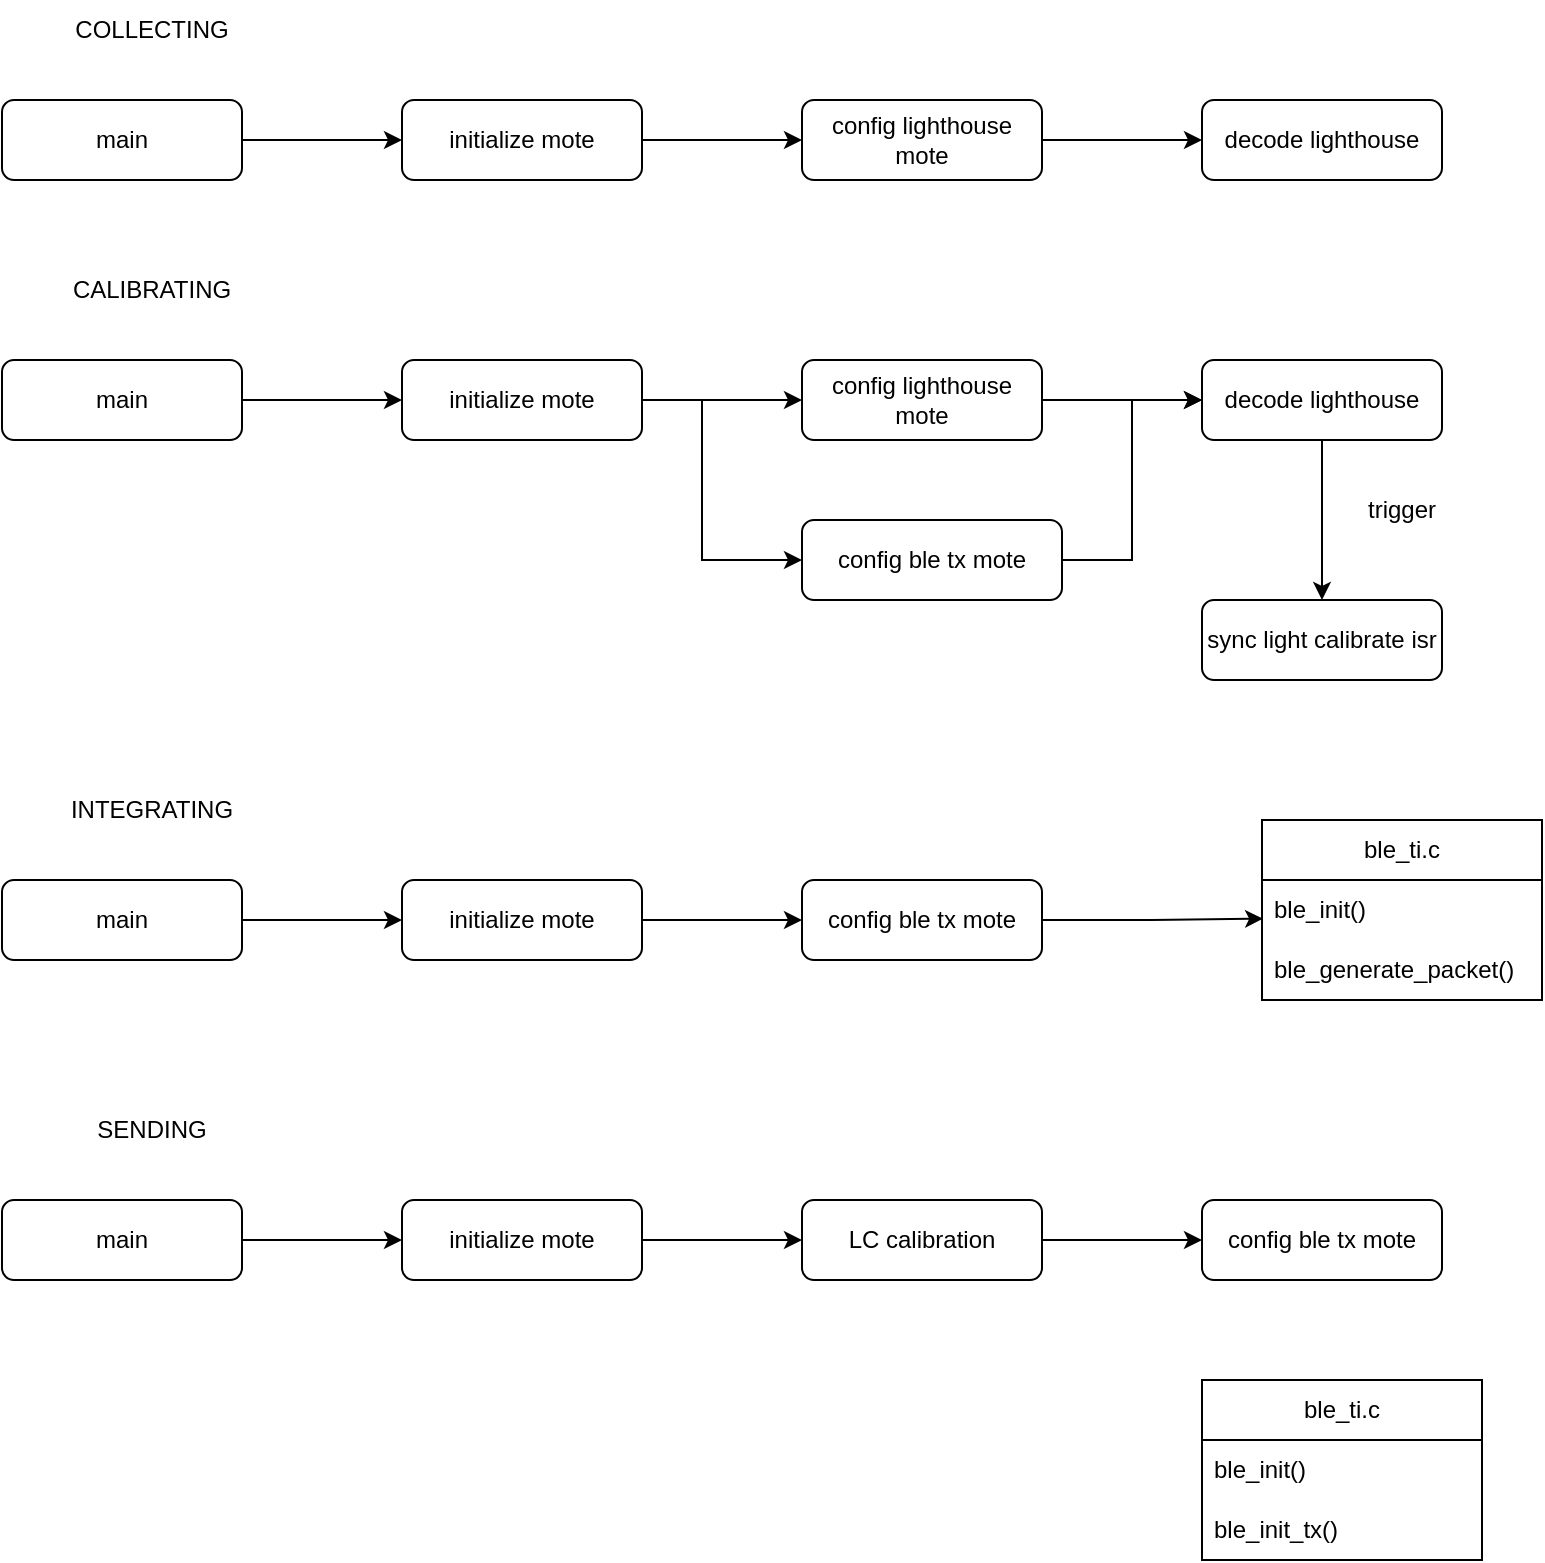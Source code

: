<mxfile version="24.8.4">
  <diagram id="C5RBs43oDa-KdzZeNtuy" name="Page-1">
    <mxGraphModel dx="1748" dy="1231" grid="1" gridSize="10" guides="1" tooltips="1" connect="1" arrows="1" fold="1" page="1" pageScale="1" pageWidth="827" pageHeight="1169" math="0" shadow="0">
      <root>
        <mxCell id="WIyWlLk6GJQsqaUBKTNV-0" />
        <mxCell id="WIyWlLk6GJQsqaUBKTNV-1" parent="WIyWlLk6GJQsqaUBKTNV-0" />
        <mxCell id="ahKbvL-zK9X0-P-NKf9z-2" value="" style="edgeStyle=orthogonalEdgeStyle;rounded=0;orthogonalLoop=1;jettySize=auto;html=1;" parent="WIyWlLk6GJQsqaUBKTNV-1" source="ahKbvL-zK9X0-P-NKf9z-0" target="ahKbvL-zK9X0-P-NKf9z-1" edge="1">
          <mxGeometry relative="1" as="geometry" />
        </mxCell>
        <mxCell id="ahKbvL-zK9X0-P-NKf9z-0" value="main" style="rounded=1;whiteSpace=wrap;html=1;fontSize=12;glass=0;strokeWidth=1;shadow=0;" parent="WIyWlLk6GJQsqaUBKTNV-1" vertex="1">
          <mxGeometry x="20" y="200" width="120" height="40" as="geometry" />
        </mxCell>
        <mxCell id="ahKbvL-zK9X0-P-NKf9z-4" value="" style="edgeStyle=orthogonalEdgeStyle;rounded=0;orthogonalLoop=1;jettySize=auto;html=1;" parent="WIyWlLk6GJQsqaUBKTNV-1" source="ahKbvL-zK9X0-P-NKf9z-1" target="ahKbvL-zK9X0-P-NKf9z-3" edge="1">
          <mxGeometry relative="1" as="geometry" />
        </mxCell>
        <mxCell id="ahKbvL-zK9X0-P-NKf9z-1" value="initialize mote" style="rounded=1;whiteSpace=wrap;html=1;fontSize=12;glass=0;strokeWidth=1;shadow=0;" parent="WIyWlLk6GJQsqaUBKTNV-1" vertex="1">
          <mxGeometry x="220" y="200" width="120" height="40" as="geometry" />
        </mxCell>
        <mxCell id="DU3O5h-uCAXthpsPXebY-1" value="" style="edgeStyle=orthogonalEdgeStyle;rounded=0;orthogonalLoop=1;jettySize=auto;html=1;" edge="1" parent="WIyWlLk6GJQsqaUBKTNV-1" source="ahKbvL-zK9X0-P-NKf9z-3" target="DU3O5h-uCAXthpsPXebY-0">
          <mxGeometry relative="1" as="geometry" />
        </mxCell>
        <mxCell id="ahKbvL-zK9X0-P-NKf9z-3" value="config lighthouse mote" style="rounded=1;whiteSpace=wrap;html=1;fontSize=12;glass=0;strokeWidth=1;shadow=0;" parent="WIyWlLk6GJQsqaUBKTNV-1" vertex="1">
          <mxGeometry x="420" y="200" width="120" height="40" as="geometry" />
        </mxCell>
        <mxCell id="ahKbvL-zK9X0-P-NKf9z-5" value="COLLECTING" style="text;html=1;align=center;verticalAlign=middle;whiteSpace=wrap;rounded=0;" parent="WIyWlLk6GJQsqaUBKTNV-1" vertex="1">
          <mxGeometry x="20" y="150" width="150" height="30" as="geometry" />
        </mxCell>
        <mxCell id="DU3O5h-uCAXthpsPXebY-0" value="decode lighthouse" style="rounded=1;whiteSpace=wrap;html=1;fontSize=12;glass=0;strokeWidth=1;shadow=0;" vertex="1" parent="WIyWlLk6GJQsqaUBKTNV-1">
          <mxGeometry x="620" y="200" width="120" height="40" as="geometry" />
        </mxCell>
        <mxCell id="DU3O5h-uCAXthpsPXebY-2" value="" style="edgeStyle=orthogonalEdgeStyle;rounded=0;orthogonalLoop=1;jettySize=auto;html=1;" edge="1" parent="WIyWlLk6GJQsqaUBKTNV-1" source="DU3O5h-uCAXthpsPXebY-3" target="DU3O5h-uCAXthpsPXebY-5">
          <mxGeometry relative="1" as="geometry" />
        </mxCell>
        <mxCell id="DU3O5h-uCAXthpsPXebY-3" value="main" style="rounded=1;whiteSpace=wrap;html=1;fontSize=12;glass=0;strokeWidth=1;shadow=0;" vertex="1" parent="WIyWlLk6GJQsqaUBKTNV-1">
          <mxGeometry x="20" y="330" width="120" height="40" as="geometry" />
        </mxCell>
        <mxCell id="DU3O5h-uCAXthpsPXebY-4" value="" style="edgeStyle=orthogonalEdgeStyle;rounded=0;orthogonalLoop=1;jettySize=auto;html=1;" edge="1" parent="WIyWlLk6GJQsqaUBKTNV-1" source="DU3O5h-uCAXthpsPXebY-5" target="DU3O5h-uCAXthpsPXebY-7">
          <mxGeometry relative="1" as="geometry" />
        </mxCell>
        <mxCell id="DU3O5h-uCAXthpsPXebY-11" value="" style="edgeStyle=orthogonalEdgeStyle;rounded=0;orthogonalLoop=1;jettySize=auto;html=1;" edge="1" parent="WIyWlLk6GJQsqaUBKTNV-1" source="DU3O5h-uCAXthpsPXebY-5" target="DU3O5h-uCAXthpsPXebY-10">
          <mxGeometry relative="1" as="geometry">
            <Array as="points">
              <mxPoint x="370" y="350" />
              <mxPoint x="370" y="430" />
            </Array>
          </mxGeometry>
        </mxCell>
        <mxCell id="DU3O5h-uCAXthpsPXebY-5" value="initialize mote" style="rounded=1;whiteSpace=wrap;html=1;fontSize=12;glass=0;strokeWidth=1;shadow=0;" vertex="1" parent="WIyWlLk6GJQsqaUBKTNV-1">
          <mxGeometry x="220" y="330" width="120" height="40" as="geometry" />
        </mxCell>
        <mxCell id="DU3O5h-uCAXthpsPXebY-6" value="" style="edgeStyle=orthogonalEdgeStyle;rounded=0;orthogonalLoop=1;jettySize=auto;html=1;" edge="1" parent="WIyWlLk6GJQsqaUBKTNV-1" source="DU3O5h-uCAXthpsPXebY-7" target="DU3O5h-uCAXthpsPXebY-9">
          <mxGeometry relative="1" as="geometry" />
        </mxCell>
        <mxCell id="DU3O5h-uCAXthpsPXebY-7" value="config lighthouse mote" style="rounded=1;whiteSpace=wrap;html=1;fontSize=12;glass=0;strokeWidth=1;shadow=0;" vertex="1" parent="WIyWlLk6GJQsqaUBKTNV-1">
          <mxGeometry x="420" y="330" width="120" height="40" as="geometry" />
        </mxCell>
        <mxCell id="DU3O5h-uCAXthpsPXebY-8" value="CALIBRATING" style="text;html=1;align=center;verticalAlign=middle;whiteSpace=wrap;rounded=0;" vertex="1" parent="WIyWlLk6GJQsqaUBKTNV-1">
          <mxGeometry x="20" y="280" width="150" height="30" as="geometry" />
        </mxCell>
        <mxCell id="DU3O5h-uCAXthpsPXebY-14" value="" style="edgeStyle=orthogonalEdgeStyle;rounded=0;orthogonalLoop=1;jettySize=auto;html=1;" edge="1" parent="WIyWlLk6GJQsqaUBKTNV-1" source="DU3O5h-uCAXthpsPXebY-9" target="DU3O5h-uCAXthpsPXebY-13">
          <mxGeometry relative="1" as="geometry" />
        </mxCell>
        <mxCell id="DU3O5h-uCAXthpsPXebY-9" value="decode lighthouse" style="rounded=1;whiteSpace=wrap;html=1;fontSize=12;glass=0;strokeWidth=1;shadow=0;" vertex="1" parent="WIyWlLk6GJQsqaUBKTNV-1">
          <mxGeometry x="620" y="330" width="120" height="40" as="geometry" />
        </mxCell>
        <mxCell id="DU3O5h-uCAXthpsPXebY-12" style="edgeStyle=orthogonalEdgeStyle;rounded=0;orthogonalLoop=1;jettySize=auto;html=1;exitX=1;exitY=0.5;exitDx=0;exitDy=0;entryX=0;entryY=0.5;entryDx=0;entryDy=0;" edge="1" parent="WIyWlLk6GJQsqaUBKTNV-1" source="DU3O5h-uCAXthpsPXebY-10" target="DU3O5h-uCAXthpsPXebY-9">
          <mxGeometry relative="1" as="geometry" />
        </mxCell>
        <mxCell id="DU3O5h-uCAXthpsPXebY-10" value="config ble tx mote" style="rounded=1;whiteSpace=wrap;html=1;fontSize=12;glass=0;strokeWidth=1;shadow=0;" vertex="1" parent="WIyWlLk6GJQsqaUBKTNV-1">
          <mxGeometry x="420" y="410" width="130" height="40" as="geometry" />
        </mxCell>
        <mxCell id="DU3O5h-uCAXthpsPXebY-13" value="sync light calibrate isr" style="rounded=1;whiteSpace=wrap;html=1;fontSize=12;glass=0;strokeWidth=1;shadow=0;" vertex="1" parent="WIyWlLk6GJQsqaUBKTNV-1">
          <mxGeometry x="620" y="450" width="120" height="40" as="geometry" />
        </mxCell>
        <mxCell id="DU3O5h-uCAXthpsPXebY-15" value="trigger" style="text;html=1;align=center;verticalAlign=middle;whiteSpace=wrap;rounded=0;" vertex="1" parent="WIyWlLk6GJQsqaUBKTNV-1">
          <mxGeometry x="690" y="390" width="60" height="30" as="geometry" />
        </mxCell>
        <mxCell id="DU3O5h-uCAXthpsPXebY-17" value="" style="edgeStyle=orthogonalEdgeStyle;rounded=0;orthogonalLoop=1;jettySize=auto;html=1;" edge="1" parent="WIyWlLk6GJQsqaUBKTNV-1" source="DU3O5h-uCAXthpsPXebY-18" target="DU3O5h-uCAXthpsPXebY-20">
          <mxGeometry relative="1" as="geometry" />
        </mxCell>
        <mxCell id="DU3O5h-uCAXthpsPXebY-18" value="main" style="rounded=1;whiteSpace=wrap;html=1;fontSize=12;glass=0;strokeWidth=1;shadow=0;" vertex="1" parent="WIyWlLk6GJQsqaUBKTNV-1">
          <mxGeometry x="20" y="590" width="120" height="40" as="geometry" />
        </mxCell>
        <mxCell id="DU3O5h-uCAXthpsPXebY-19" value="" style="edgeStyle=orthogonalEdgeStyle;rounded=0;orthogonalLoop=1;jettySize=auto;html=1;" edge="1" parent="WIyWlLk6GJQsqaUBKTNV-1" source="DU3O5h-uCAXthpsPXebY-20" target="DU3O5h-uCAXthpsPXebY-22">
          <mxGeometry relative="1" as="geometry" />
        </mxCell>
        <mxCell id="DU3O5h-uCAXthpsPXebY-20" value="initialize mote" style="rounded=1;whiteSpace=wrap;html=1;fontSize=12;glass=0;strokeWidth=1;shadow=0;" vertex="1" parent="WIyWlLk6GJQsqaUBKTNV-1">
          <mxGeometry x="220" y="590" width="120" height="40" as="geometry" />
        </mxCell>
        <mxCell id="DU3O5h-uCAXthpsPXebY-22" value="config ble tx mote" style="rounded=1;whiteSpace=wrap;html=1;fontSize=12;glass=0;strokeWidth=1;shadow=0;" vertex="1" parent="WIyWlLk6GJQsqaUBKTNV-1">
          <mxGeometry x="420" y="590" width="120" height="40" as="geometry" />
        </mxCell>
        <mxCell id="DU3O5h-uCAXthpsPXebY-23" value="INTEGRATING" style="text;html=1;align=center;verticalAlign=middle;whiteSpace=wrap;rounded=0;" vertex="1" parent="WIyWlLk6GJQsqaUBKTNV-1">
          <mxGeometry x="20" y="540" width="150" height="30" as="geometry" />
        </mxCell>
        <mxCell id="DU3O5h-uCAXthpsPXebY-25" value="ble_ti.c" style="swimlane;fontStyle=0;childLayout=stackLayout;horizontal=1;startSize=30;horizontalStack=0;resizeParent=1;resizeParentMax=0;resizeLast=0;collapsible=1;marginBottom=0;whiteSpace=wrap;html=1;" vertex="1" parent="WIyWlLk6GJQsqaUBKTNV-1">
          <mxGeometry x="650" y="560" width="140" height="90" as="geometry" />
        </mxCell>
        <mxCell id="DU3O5h-uCAXthpsPXebY-26" value="ble_init()" style="text;strokeColor=none;fillColor=none;align=left;verticalAlign=middle;spacingLeft=4;spacingRight=4;overflow=hidden;points=[[0,0.5],[1,0.5]];portConstraint=eastwest;rotatable=0;whiteSpace=wrap;html=1;" vertex="1" parent="DU3O5h-uCAXthpsPXebY-25">
          <mxGeometry y="30" width="140" height="30" as="geometry" />
        </mxCell>
        <mxCell id="DU3O5h-uCAXthpsPXebY-27" value="ble_generate_packet()" style="text;strokeColor=none;fillColor=none;align=left;verticalAlign=middle;spacingLeft=4;spacingRight=4;overflow=hidden;points=[[0,0.5],[1,0.5]];portConstraint=eastwest;rotatable=0;whiteSpace=wrap;html=1;" vertex="1" parent="DU3O5h-uCAXthpsPXebY-25">
          <mxGeometry y="60" width="140" height="30" as="geometry" />
        </mxCell>
        <mxCell id="DU3O5h-uCAXthpsPXebY-29" style="edgeStyle=orthogonalEdgeStyle;rounded=0;orthogonalLoop=1;jettySize=auto;html=1;exitX=1;exitY=0.5;exitDx=0;exitDy=0;entryX=0.004;entryY=0.644;entryDx=0;entryDy=0;entryPerimeter=0;" edge="1" parent="WIyWlLk6GJQsqaUBKTNV-1" source="DU3O5h-uCAXthpsPXebY-22" target="DU3O5h-uCAXthpsPXebY-26">
          <mxGeometry relative="1" as="geometry" />
        </mxCell>
        <mxCell id="DU3O5h-uCAXthpsPXebY-30" value="" style="edgeStyle=orthogonalEdgeStyle;rounded=0;orthogonalLoop=1;jettySize=auto;html=1;entryX=0;entryY=0.5;entryDx=0;entryDy=0;" edge="1" parent="WIyWlLk6GJQsqaUBKTNV-1" source="DU3O5h-uCAXthpsPXebY-31" target="DU3O5h-uCAXthpsPXebY-33">
          <mxGeometry relative="1" as="geometry">
            <Array as="points">
              <mxPoint x="170" y="770" />
              <mxPoint x="170" y="770" />
            </Array>
          </mxGeometry>
        </mxCell>
        <mxCell id="DU3O5h-uCAXthpsPXebY-31" value="main" style="rounded=1;whiteSpace=wrap;html=1;fontSize=12;glass=0;strokeWidth=1;shadow=0;" vertex="1" parent="WIyWlLk6GJQsqaUBKTNV-1">
          <mxGeometry x="20" y="750" width="120" height="40" as="geometry" />
        </mxCell>
        <mxCell id="DU3O5h-uCAXthpsPXebY-41" value="" style="edgeStyle=orthogonalEdgeStyle;rounded=0;orthogonalLoop=1;jettySize=auto;html=1;" edge="1" parent="WIyWlLk6GJQsqaUBKTNV-1" source="DU3O5h-uCAXthpsPXebY-33" target="DU3O5h-uCAXthpsPXebY-40">
          <mxGeometry relative="1" as="geometry" />
        </mxCell>
        <mxCell id="DU3O5h-uCAXthpsPXebY-33" value="initialize mote" style="rounded=1;whiteSpace=wrap;html=1;fontSize=12;glass=0;strokeWidth=1;shadow=0;" vertex="1" parent="WIyWlLk6GJQsqaUBKTNV-1">
          <mxGeometry x="220" y="750" width="120" height="40" as="geometry" />
        </mxCell>
        <mxCell id="DU3O5h-uCAXthpsPXebY-34" value="config ble tx mote" style="rounded=1;whiteSpace=wrap;html=1;fontSize=12;glass=0;strokeWidth=1;shadow=0;" vertex="1" parent="WIyWlLk6GJQsqaUBKTNV-1">
          <mxGeometry x="620" y="750" width="120" height="40" as="geometry" />
        </mxCell>
        <mxCell id="DU3O5h-uCAXthpsPXebY-35" value="SENDING" style="text;html=1;align=center;verticalAlign=middle;whiteSpace=wrap;rounded=0;" vertex="1" parent="WIyWlLk6GJQsqaUBKTNV-1">
          <mxGeometry x="20" y="700" width="150" height="30" as="geometry" />
        </mxCell>
        <mxCell id="DU3O5h-uCAXthpsPXebY-42" style="edgeStyle=orthogonalEdgeStyle;rounded=0;orthogonalLoop=1;jettySize=auto;html=1;exitX=1;exitY=0.5;exitDx=0;exitDy=0;entryX=0;entryY=0.5;entryDx=0;entryDy=0;" edge="1" parent="WIyWlLk6GJQsqaUBKTNV-1" source="DU3O5h-uCAXthpsPXebY-40" target="DU3O5h-uCAXthpsPXebY-34">
          <mxGeometry relative="1" as="geometry" />
        </mxCell>
        <mxCell id="DU3O5h-uCAXthpsPXebY-40" value="LC calibration" style="rounded=1;whiteSpace=wrap;html=1;fontSize=12;glass=0;strokeWidth=1;shadow=0;" vertex="1" parent="WIyWlLk6GJQsqaUBKTNV-1">
          <mxGeometry x="420" y="750" width="120" height="40" as="geometry" />
        </mxCell>
        <mxCell id="DU3O5h-uCAXthpsPXebY-44" value="ble_ti.c" style="swimlane;fontStyle=0;childLayout=stackLayout;horizontal=1;startSize=30;horizontalStack=0;resizeParent=1;resizeParentMax=0;resizeLast=0;collapsible=1;marginBottom=0;whiteSpace=wrap;html=1;" vertex="1" parent="WIyWlLk6GJQsqaUBKTNV-1">
          <mxGeometry x="620" y="840" width="140" height="90" as="geometry" />
        </mxCell>
        <mxCell id="DU3O5h-uCAXthpsPXebY-45" value="ble_init()" style="text;strokeColor=none;fillColor=none;align=left;verticalAlign=middle;spacingLeft=4;spacingRight=4;overflow=hidden;points=[[0,0.5],[1,0.5]];portConstraint=eastwest;rotatable=0;whiteSpace=wrap;html=1;" vertex="1" parent="DU3O5h-uCAXthpsPXebY-44">
          <mxGeometry y="30" width="140" height="30" as="geometry" />
        </mxCell>
        <mxCell id="DU3O5h-uCAXthpsPXebY-46" value="ble_init_tx()" style="text;strokeColor=none;fillColor=none;align=left;verticalAlign=middle;spacingLeft=4;spacingRight=4;overflow=hidden;points=[[0,0.5],[1,0.5]];portConstraint=eastwest;rotatable=0;whiteSpace=wrap;html=1;" vertex="1" parent="DU3O5h-uCAXthpsPXebY-44">
          <mxGeometry y="60" width="140" height="30" as="geometry" />
        </mxCell>
      </root>
    </mxGraphModel>
  </diagram>
</mxfile>
